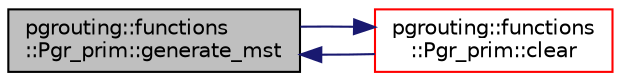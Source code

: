digraph "pgrouting::functions::Pgr_prim::generate_mst"
{
  edge [fontname="Helvetica",fontsize="10",labelfontname="Helvetica",labelfontsize="10"];
  node [fontname="Helvetica",fontsize="10",shape=record];
  rankdir="LR";
  Node39 [label="pgrouting::functions\l::Pgr_prim::generate_mst",height=0.2,width=0.4,color="black", fillcolor="grey75", style="filled", fontcolor="black"];
  Node39 -> Node40 [dir="back",color="midnightblue",fontsize="10",style="solid",fontname="Helvetica"];
  Node40 [label="pgrouting::functions\l::Pgr_prim::clear",height=0.2,width=0.4,color="red", fillcolor="white", style="filled",URL="$classpgrouting_1_1functions_1_1Pgr__prim.html#af1bc7f51e5006ca7cf8b8fd9198594f6"];
  Node40 -> Node39 [dir="back",color="midnightblue",fontsize="10",style="solid",fontname="Helvetica"];
}
